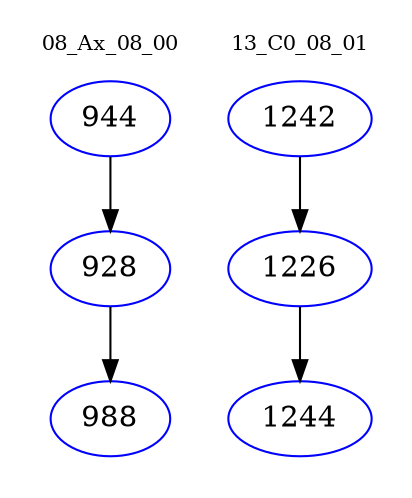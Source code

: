 digraph{
subgraph cluster_0 {
color = white
label = "08_Ax_08_00";
fontsize=10;
T0_944 [label="944", color="blue"]
T0_944 -> T0_928 [color="black"]
T0_928 [label="928", color="blue"]
T0_928 -> T0_988 [color="black"]
T0_988 [label="988", color="blue"]
}
subgraph cluster_1 {
color = white
label = "13_C0_08_01";
fontsize=10;
T1_1242 [label="1242", color="blue"]
T1_1242 -> T1_1226 [color="black"]
T1_1226 [label="1226", color="blue"]
T1_1226 -> T1_1244 [color="black"]
T1_1244 [label="1244", color="blue"]
}
}
